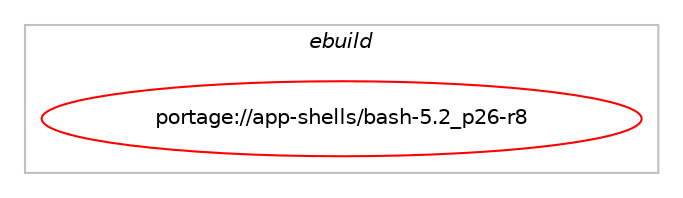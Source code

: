 digraph prolog {

# *************
# Graph options
# *************

newrank=true;
concentrate=true;
compound=true;
graph [rankdir=LR,fontname=Helvetica,fontsize=10,ranksep=1.5];#, ranksep=2.5, nodesep=0.2];
edge  [arrowhead=vee];
node  [fontname=Helvetica,fontsize=10];

# **********
# The ebuild
# **********

subgraph cluster_leftcol {
color=gray;
label=<<i>ebuild</i>>;
id [label="portage://app-shells/bash-5.2_p26-r8", color=red, width=4, href="../app-shells/bash-5.2_p26-r8.svg"];
}

# ****************
# The dependencies
# ****************

subgraph cluster_midcol {
color=gray;
label=<<i>dependencies</i>>;
subgraph cluster_compile {
fillcolor="#eeeeee";
style=filled;
label=<<i>compile</i>>;
# *** BEGIN UNKNOWN DEPENDENCY TYPE (TODO) ***
# id -> equal(use_conditional_group(positive,nls,portage://app-shells/bash-5.2_p26-r8,[package_dependency(portage://app-shells/bash-5.2_p26-r8,install,no,virtual,libintl,none,[,,],[],[])]))
# *** END UNKNOWN DEPENDENCY TYPE (TODO) ***

# *** BEGIN UNKNOWN DEPENDENCY TYPE (TODO) ***
# id -> equal(use_conditional_group(positive,readline,portage://app-shells/bash-5.2_p26-r8,[package_dependency(portage://app-shells/bash-5.2_p26-r8,install,no,sys-libs,readline,greaterequal,[8.2,,_p1,8.2_p1],any_same_slot,[])]))
# *** END UNKNOWN DEPENDENCY TYPE (TODO) ***

# *** BEGIN UNKNOWN DEPENDENCY TYPE (TODO) ***
# id -> equal(package_dependency(portage://app-shells/bash-5.2_p26-r8,install,no,sys-libs,ncurses,greaterequal,[5.2,,-r2,5.2-r2],any_same_slot,[]))
# *** END UNKNOWN DEPENDENCY TYPE (TODO) ***

}
subgraph cluster_compileandrun {
fillcolor="#eeeeee";
style=filled;
label=<<i>compile and run</i>>;
}
subgraph cluster_run {
fillcolor="#eeeeee";
style=filled;
label=<<i>run</i>>;
# *** BEGIN UNKNOWN DEPENDENCY TYPE (TODO) ***
# id -> equal(use_conditional_group(positive,nls,portage://app-shells/bash-5.2_p26-r8,[package_dependency(portage://app-shells/bash-5.2_p26-r8,run,no,virtual,libintl,none,[,,],[],[])]))
# *** END UNKNOWN DEPENDENCY TYPE (TODO) ***

# *** BEGIN UNKNOWN DEPENDENCY TYPE (TODO) ***
# id -> equal(use_conditional_group(positive,readline,portage://app-shells/bash-5.2_p26-r8,[package_dependency(portage://app-shells/bash-5.2_p26-r8,run,no,sys-libs,readline,greaterequal,[8.2,,_p1,8.2_p1],any_same_slot,[])]))
# *** END UNKNOWN DEPENDENCY TYPE (TODO) ***

# *** BEGIN UNKNOWN DEPENDENCY TYPE (TODO) ***
# id -> equal(package_dependency(portage://app-shells/bash-5.2_p26-r8,run,no,sys-libs,ncurses,greaterequal,[5.2,,-r2,5.2-r2],any_same_slot,[]))
# *** END UNKNOWN DEPENDENCY TYPE (TODO) ***

}
}

# **************
# The candidates
# **************

subgraph cluster_choices {
rank=same;
color=gray;
label=<<i>candidates</i>>;

}

}
